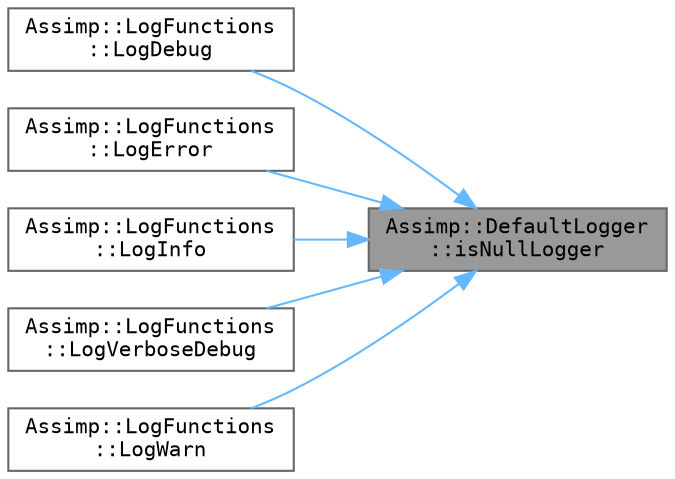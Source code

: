 digraph "Assimp::DefaultLogger::isNullLogger"
{
 // LATEX_PDF_SIZE
  bgcolor="transparent";
  edge [fontname=Terminal,fontsize=10,labelfontname=Helvetica,labelfontsize=10];
  node [fontname=Terminal,fontsize=10,shape=box,height=0.2,width=0.4];
  rankdir="RL";
  Node1 [label="Assimp::DefaultLogger\l::isNullLogger",height=0.2,width=0.4,color="gray40", fillcolor="grey60", style="filled", fontcolor="black",tooltip="Return whether a #NullLogger is currently active."];
  Node1 -> Node2 [dir="back",color="steelblue1",style="solid"];
  Node2 [label="Assimp::LogFunctions\l::LogDebug",height=0.2,width=0.4,color="grey40", fillcolor="white", style="filled",URL="$class_assimp_1_1_log_functions.html#aab00c04699f94932eb8561a0cd2382e4",tooltip=" "];
  Node1 -> Node3 [dir="back",color="steelblue1",style="solid"];
  Node3 [label="Assimp::LogFunctions\l::LogError",height=0.2,width=0.4,color="grey40", fillcolor="white", style="filled",URL="$class_assimp_1_1_log_functions.html#a4f0f372bc912ff87a7340b29e2d9dec0",tooltip=" "];
  Node1 -> Node4 [dir="back",color="steelblue1",style="solid"];
  Node4 [label="Assimp::LogFunctions\l::LogInfo",height=0.2,width=0.4,color="grey40", fillcolor="white", style="filled",URL="$class_assimp_1_1_log_functions.html#ab66b363e82aade628aff56e7a05854c4",tooltip=" "];
  Node1 -> Node5 [dir="back",color="steelblue1",style="solid"];
  Node5 [label="Assimp::LogFunctions\l::LogVerboseDebug",height=0.2,width=0.4,color="grey40", fillcolor="white", style="filled",URL="$class_assimp_1_1_log_functions.html#a952b0df256d133fb4bf6ebfa6bc3203b",tooltip=" "];
  Node1 -> Node6 [dir="back",color="steelblue1",style="solid"];
  Node6 [label="Assimp::LogFunctions\l::LogWarn",height=0.2,width=0.4,color="grey40", fillcolor="white", style="filled",URL="$class_assimp_1_1_log_functions.html#a077d37ba3a8303542248cccff3b3d332",tooltip=" "];
}

